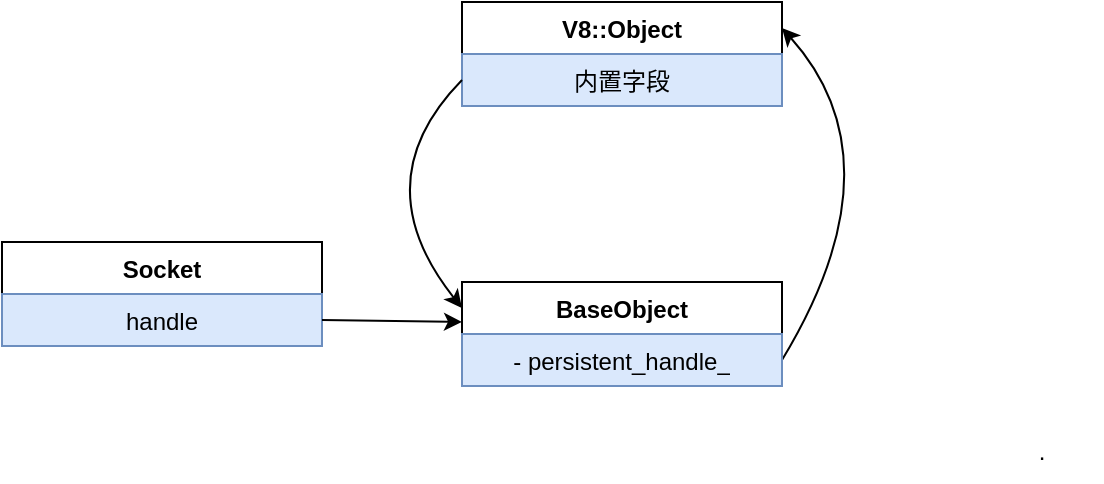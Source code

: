 <mxfile version="21.3.0" type="device">
  <diagram name="第 1 页" id="nZg4u40gdnpASCSUjKH3">
    <mxGraphModel dx="954" dy="464" grid="1" gridSize="10" guides="1" tooltips="1" connect="1" arrows="1" fold="1" page="1" pageScale="1" pageWidth="3300" pageHeight="4681" math="0" shadow="0">
      <root>
        <mxCell id="0" />
        <mxCell id="1" parent="0" />
        <mxCell id="lNiPPu3Dzz8anRIbOJ4Q-1" value="Socket" style="swimlane;fontStyle=1;align=center;verticalAlign=top;childLayout=stackLayout;horizontal=1;startSize=26;horizontalStack=0;resizeParent=1;resizeParentMax=0;resizeLast=0;collapsible=1;marginBottom=0;whiteSpace=wrap;html=1;" vertex="1" parent="1">
          <mxGeometry x="50" y="260" width="160" height="52" as="geometry" />
        </mxCell>
        <mxCell id="lNiPPu3Dzz8anRIbOJ4Q-2" value="handle" style="text;strokeColor=#6c8ebf;fillColor=#dae8fc;align=center;verticalAlign=top;spacingLeft=4;spacingRight=4;overflow=hidden;rotatable=0;points=[[0,0.5],[1,0.5]];portConstraint=eastwest;whiteSpace=wrap;html=1;" vertex="1" parent="lNiPPu3Dzz8anRIbOJ4Q-1">
          <mxGeometry y="26" width="160" height="26" as="geometry" />
        </mxCell>
        <mxCell id="lNiPPu3Dzz8anRIbOJ4Q-3" value="V8::Object" style="swimlane;fontStyle=1;align=center;verticalAlign=top;childLayout=stackLayout;horizontal=1;startSize=26;horizontalStack=0;resizeParent=1;resizeParentMax=0;resizeLast=0;collapsible=1;marginBottom=0;whiteSpace=wrap;html=1;" vertex="1" parent="1">
          <mxGeometry x="280" y="140" width="160" height="52" as="geometry" />
        </mxCell>
        <mxCell id="lNiPPu3Dzz8anRIbOJ4Q-4" value="内置字段" style="text;strokeColor=#6c8ebf;fillColor=#dae8fc;align=center;verticalAlign=top;spacingLeft=4;spacingRight=4;overflow=hidden;rotatable=0;points=[[0,0.5],[1,0.5]];portConstraint=eastwest;whiteSpace=wrap;html=1;" vertex="1" parent="lNiPPu3Dzz8anRIbOJ4Q-3">
          <mxGeometry y="26" width="160" height="26" as="geometry" />
        </mxCell>
        <mxCell id="lNiPPu3Dzz8anRIbOJ4Q-5" value="" style="curved=1;endArrow=classic;html=1;rounded=0;entryX=1;entryY=0.25;entryDx=0;entryDy=0;fillColor=#fff2cc;strokeColor=#000000;exitX=1;exitY=0.75;exitDx=0;exitDy=0;" edge="1" parent="1" source="lNiPPu3Dzz8anRIbOJ4Q-10" target="lNiPPu3Dzz8anRIbOJ4Q-3">
          <mxGeometry width="50" height="50" relative="1" as="geometry">
            <mxPoint x="500" y="370" as="sourcePoint" />
            <mxPoint x="490" y="550" as="targetPoint" />
            <Array as="points">
              <mxPoint x="500" y="220" />
            </Array>
          </mxGeometry>
        </mxCell>
        <mxCell id="lNiPPu3Dzz8anRIbOJ4Q-7" value="" style="curved=1;endArrow=classic;html=1;rounded=0;exitX=0;exitY=0.5;exitDx=0;exitDy=0;entryX=0;entryY=0.25;entryDx=0;entryDy=0;fillColor=#fff2cc;strokeColor=#000000;" edge="1" parent="1" source="lNiPPu3Dzz8anRIbOJ4Q-4" target="lNiPPu3Dzz8anRIbOJ4Q-10">
          <mxGeometry width="50" height="50" relative="1" as="geometry">
            <mxPoint x="400" y="410" as="sourcePoint" />
            <mxPoint x="370" y="430" as="targetPoint" />
            <Array as="points">
              <mxPoint x="230" y="230" />
            </Array>
          </mxGeometry>
        </mxCell>
        <mxCell id="lNiPPu3Dzz8anRIbOJ4Q-10" value="BaseObject" style="swimlane;fontStyle=1;align=center;verticalAlign=top;childLayout=stackLayout;horizontal=1;startSize=26;horizontalStack=0;resizeParent=1;resizeParentMax=0;resizeLast=0;collapsible=1;marginBottom=0;whiteSpace=wrap;html=1;" vertex="1" parent="1">
          <mxGeometry x="280" y="280" width="160" height="52" as="geometry" />
        </mxCell>
        <mxCell id="lNiPPu3Dzz8anRIbOJ4Q-11" value="-&amp;nbsp;persistent_handle_" style="text;strokeColor=#6c8ebf;fillColor=#dae8fc;align=center;verticalAlign=top;spacingLeft=4;spacingRight=4;overflow=hidden;rotatable=0;points=[[0,0.5],[1,0.5]];portConstraint=eastwest;whiteSpace=wrap;html=1;" vertex="1" parent="lNiPPu3Dzz8anRIbOJ4Q-10">
          <mxGeometry y="26" width="160" height="26" as="geometry" />
        </mxCell>
        <mxCell id="lNiPPu3Dzz8anRIbOJ4Q-28" value="" style="endArrow=classic;html=1;rounded=0;exitX=1;exitY=0.75;exitDx=0;exitDy=0;" edge="1" parent="1" source="lNiPPu3Dzz8anRIbOJ4Q-1">
          <mxGeometry width="50" height="50" relative="1" as="geometry">
            <mxPoint x="230" y="350" as="sourcePoint" />
            <mxPoint x="280" y="300" as="targetPoint" />
          </mxGeometry>
        </mxCell>
        <mxCell id="lNiPPu3Dzz8anRIbOJ4Q-29" value="." style="text;html=1;strokeColor=none;fillColor=none;align=center;verticalAlign=middle;whiteSpace=wrap;rounded=0;" vertex="1" parent="1">
          <mxGeometry x="540" y="350" width="60" height="30" as="geometry" />
        </mxCell>
      </root>
    </mxGraphModel>
  </diagram>
</mxfile>
